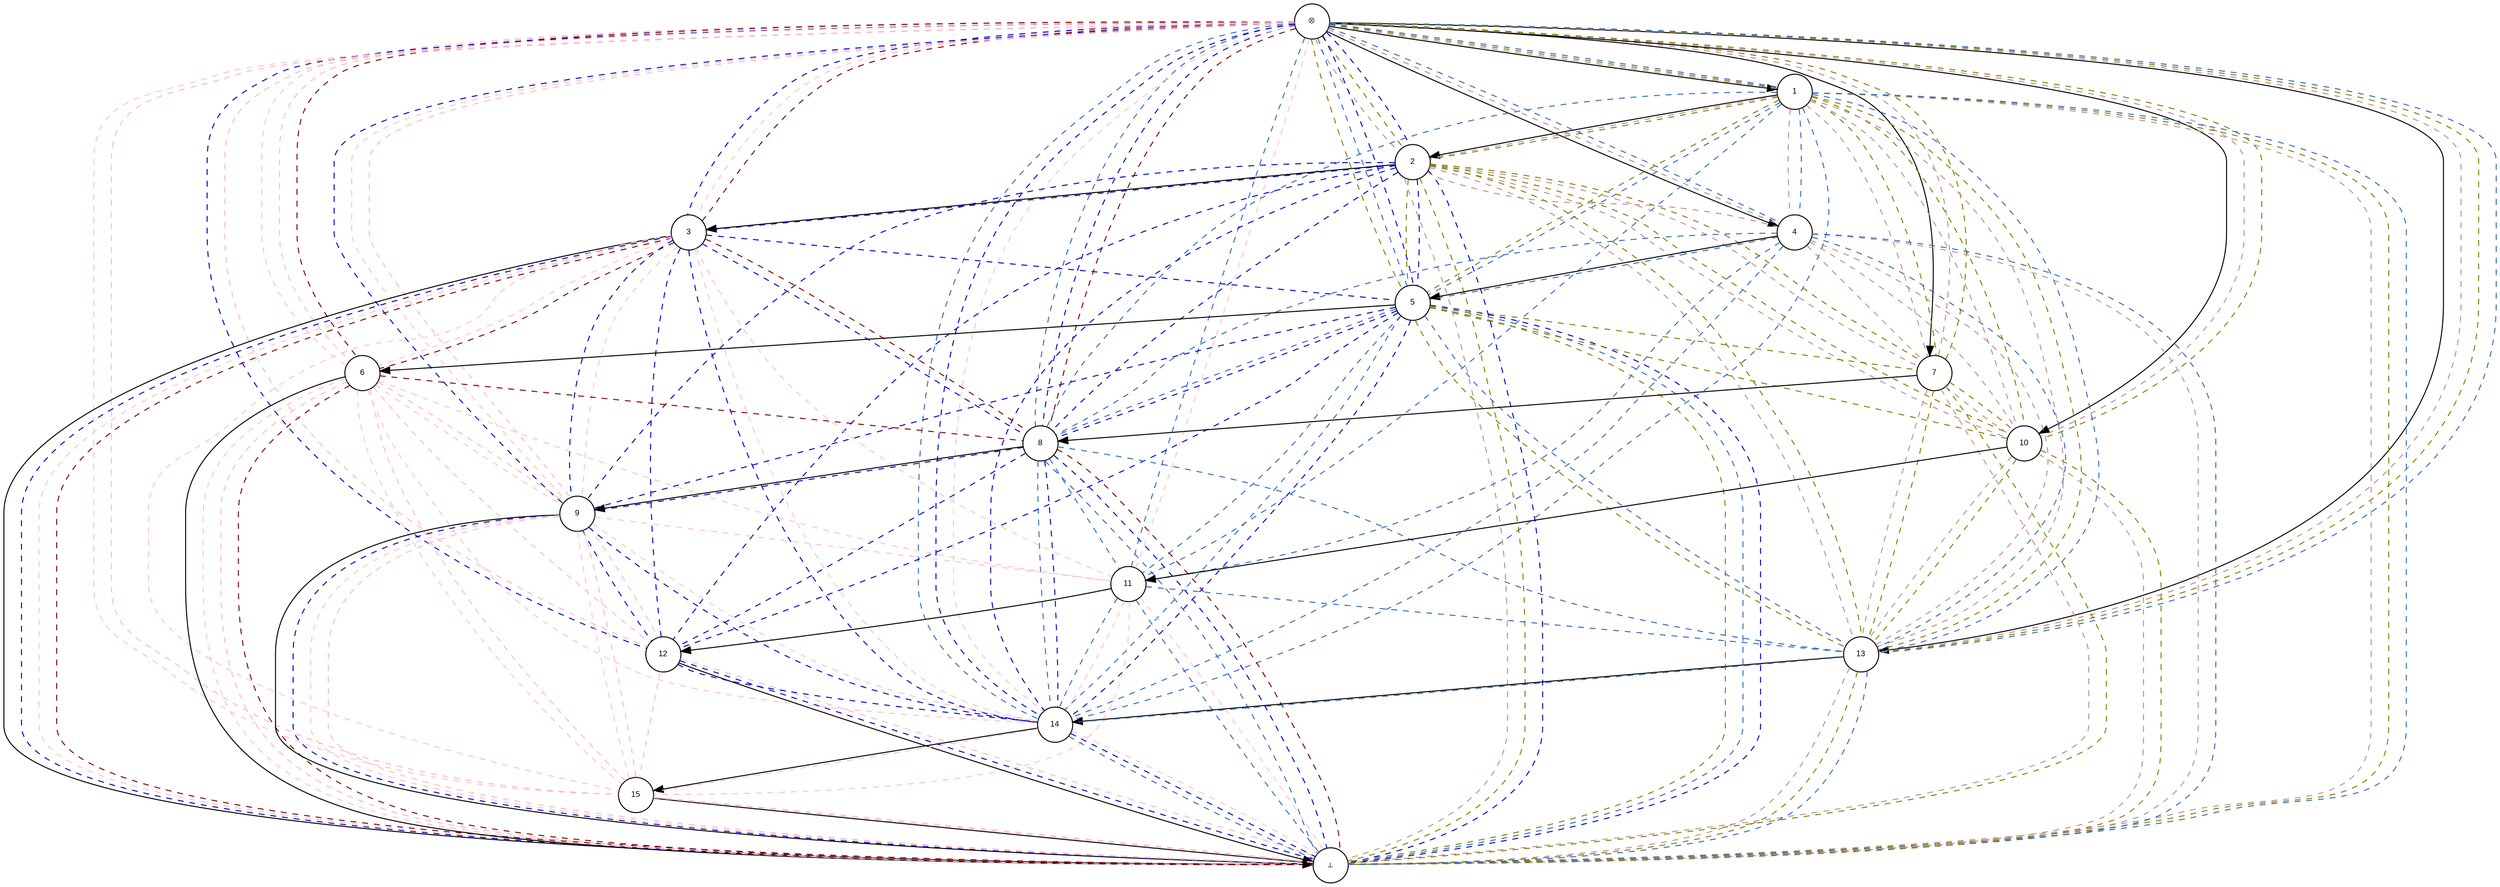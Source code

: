 digraph G {
compound=true
node [fontname="Arial", fontsize=8, shape=circle];
edge [fontname="Arial", fontsize=3];
0 [label="⊗"];
1 [label="⊥"];
2 [label="1"];
3 [label="2"];
4 [label="3"];
5 [label="4"];
6 [label="5"];
7 [label="6"];
8 [label="7"];
9 [label="8"];
10 [label="9"];
11 [label="10"];
12 [label="11"];
13 [label="12"];
14 [label="13"];
15 [label="14"];
16 [label="15"];
0 -> 2 [arrowhead="normal", arrowtail="none"];
2 -> 3 [arrowhead="normal", arrowtail="none"];
3 -> 4 [arrowhead="normal", arrowtail="none"];
4 -> 1 [arrowhead="normal", arrowtail="none"];
0 -> 5 [arrowhead="normal", arrowtail="none"];
5 -> 6 [arrowhead="normal", arrowtail="none"];
6 -> 7 [arrowhead="normal", arrowtail="none"];
7 -> 1 [arrowhead="normal", arrowtail="none"];
0 -> 8 [arrowhead="normal", arrowtail="none"];
8 -> 9 [arrowhead="normal", arrowtail="none"];
9 -> 10 [arrowhead="normal", arrowtail="none"];
10 -> 1 [arrowhead="normal", arrowtail="none"];
0 -> 11 [arrowhead="normal", arrowtail="none"];
11 -> 12 [arrowhead="normal", arrowtail="none"];
12 -> 13 [arrowhead="normal", arrowtail="none"];
13 -> 1 [arrowhead="normal", arrowtail="none"];
0 -> 14 [arrowhead="normal", arrowtail="none"];
14 -> 15 [arrowhead="normal", arrowtail="none"];
15 -> 16 [arrowhead="normal", arrowtail="none"];
16 -> 1 [arrowhead="normal", arrowtail="none"];
2 -> 3 [arrowhead="none", color="#BC8F8FFF", style=dashed, arrowtail="none"];
2 -> 3 [arrowhead="none", color="#808000FF", style=dashed, arrowtail="none"];
2 -> 5 [arrowhead="none", color="#BC8F8FFF", style=dashed, arrowtail="none"];
2 -> 5 [arrowhead="none", color="#316AC5FF", style=dashed, arrowtail="none"];
2 -> 6 [arrowhead="none", color="#808000FF", style=dashed, arrowtail="none"];
2 -> 6 [arrowhead="none", color="#316AC5FF", style=dashed, arrowtail="none"];
2 -> 8 [arrowhead="none", color="#BC8F8FFF", style=dashed, arrowtail="none"];
2 -> 8 [arrowhead="none", color="#808000FF", style=dashed, arrowtail="none"];
2 -> 9 [arrowhead="none", color="#316AC5FF", style=dashed, arrowtail="none"];
2 -> 11 [arrowhead="none", color="#BC8F8FFF", style=dashed, arrowtail="none"];
2 -> 11 [arrowhead="none", color="#808000FF", style=dashed, arrowtail="none"];
2 -> 12 [arrowhead="none", color="#316AC5FF", style=dashed, arrowtail="none"];
2 -> 14 [arrowhead="none", color="#BC8F8FFF", style=dashed, arrowtail="none"];
2 -> 14 [arrowhead="none", color="#808000FF", style=dashed, arrowtail="none"];
2 -> 14 [arrowhead="none", color="#316AC5FF", style=dashed, arrowtail="none"];
2 -> 15 [arrowhead="none", color="#316AC5FF", style=dashed, arrowtail="none"];
3 -> 4 [arrowhead="none", color="#0000CDFF", style=dashed, arrowtail="none"];
3 -> 5 [arrowhead="none", color="#BC8F8FFF", style=dashed, arrowtail="none"];
3 -> 6 [arrowhead="none", color="#808000FF", style=dashed, arrowtail="none"];
3 -> 6 [arrowhead="none", color="#0000CDFF", style=dashed, arrowtail="none"];
3 -> 8 [arrowhead="none", color="#BC8F8FFF", style=dashed, arrowtail="none"];
3 -> 8 [arrowhead="none", color="#808000FF", style=dashed, arrowtail="none"];
3 -> 9 [arrowhead="none", color="#0000CDFF", style=dashed, arrowtail="none"];
3 -> 10 [arrowhead="none", color="#0000CDFF", style=dashed, arrowtail="none"];
3 -> 11 [arrowhead="none", color="#BC8F8FFF", style=dashed, arrowtail="none"];
3 -> 11 [arrowhead="none", color="#808000FF", style=dashed, arrowtail="none"];
3 -> 13 [arrowhead="none", color="#0000CDFF", style=dashed, arrowtail="none"];
3 -> 14 [arrowhead="none", color="#BC8F8FFF", style=dashed, arrowtail="none"];
3 -> 14 [arrowhead="none", color="#808000FF", style=dashed, arrowtail="none"];
3 -> 15 [arrowhead="none", color="#0000CDFF", style=dashed, arrowtail="none"];
4 -> 6 [arrowhead="none", color="#0000CDFF", style=dashed, arrowtail="none"];
4 -> 7 [arrowhead="none", color="#FFC0CBFF", style=dashed, arrowtail="none"];
4 -> 7 [arrowhead="none", color="#800000FF", style=dashed, arrowtail="none"];
4 -> 9 [arrowhead="none", color="#0000CDFF", style=dashed, arrowtail="none"];
4 -> 9 [arrowhead="none", color="#800000FF", style=dashed, arrowtail="none"];
4 -> 10 [arrowhead="none", color="#0000CDFF", style=dashed, arrowtail="none"];
4 -> 10 [arrowhead="none", color="#FFC0CBFF", style=dashed, arrowtail="none"];
4 -> 12 [arrowhead="none", color="#FFC0CBFF", style=dashed, arrowtail="none"];
4 -> 13 [arrowhead="none", color="#0000CDFF", style=dashed, arrowtail="none"];
4 -> 15 [arrowhead="none", color="#0000CDFF", style=dashed, arrowtail="none"];
4 -> 15 [arrowhead="none", color="#FFC0CBFF", style=dashed, arrowtail="none"];
4 -> 16 [arrowhead="none", color="#FFC0CBFF", style=dashed, arrowtail="none"];
5 -> 6 [arrowhead="none", color="#316AC5FF", style=dashed, arrowtail="none"];
5 -> 8 [arrowhead="none", color="#BC8F8FFF", style=dashed, arrowtail="none"];
5 -> 9 [arrowhead="none", color="#316AC5FF", style=dashed, arrowtail="none"];
5 -> 11 [arrowhead="none", color="#BC8F8FFF", style=dashed, arrowtail="none"];
5 -> 12 [arrowhead="none", color="#316AC5FF", style=dashed, arrowtail="none"];
5 -> 14 [arrowhead="none", color="#BC8F8FFF", style=dashed, arrowtail="none"];
5 -> 14 [arrowhead="none", color="#316AC5FF", style=dashed, arrowtail="none"];
5 -> 15 [arrowhead="none", color="#316AC5FF", style=dashed, arrowtail="none"];
6 -> 8 [arrowhead="none", color="#808000FF", style=dashed, arrowtail="none"];
6 -> 9 [arrowhead="none", color="#316AC5FF", style=dashed, arrowtail="none"];
6 -> 9 [arrowhead="none", color="#0000CDFF", style=dashed, arrowtail="none"];
6 -> 10 [arrowhead="none", color="#0000CDFF", style=dashed, arrowtail="none"];
6 -> 11 [arrowhead="none", color="#808000FF", style=dashed, arrowtail="none"];
6 -> 12 [arrowhead="none", color="#316AC5FF", style=dashed, arrowtail="none"];
6 -> 13 [arrowhead="none", color="#0000CDFF", style=dashed, arrowtail="none"];
6 -> 14 [arrowhead="none", color="#808000FF", style=dashed, arrowtail="none"];
6 -> 14 [arrowhead="none", color="#316AC5FF", style=dashed, arrowtail="none"];
6 -> 15 [arrowhead="none", color="#316AC5FF", style=dashed, arrowtail="none"];
6 -> 15 [arrowhead="none", color="#0000CDFF", style=dashed, arrowtail="none"];
7 -> 9 [arrowhead="none", color="#800000FF", style=dashed, arrowtail="none"];
7 -> 10 [arrowhead="none", color="#FFC0CBFF", style=dashed, arrowtail="none"];
7 -> 10 [arrowhead="none", color="#FFB6C1FF", style=dashed, arrowtail="none"];
7 -> 12 [arrowhead="none", color="#FFC0CBFF", style=dashed, arrowtail="none"];
7 -> 13 [arrowhead="none", color="#FFB6C1FF", style=dashed, arrowtail="none"];
7 -> 15 [arrowhead="none", color="#FFC0CBFF", style=dashed, arrowtail="none"];
7 -> 16 [arrowhead="none", color="#FFC0CBFF", style=dashed, arrowtail="none"];
7 -> 16 [arrowhead="none", color="#FFB6C1FF", style=dashed, arrowtail="none"];
8 -> 11 [arrowhead="none", color="#BC8F8FFF", style=dashed, arrowtail="none"];
8 -> 11 [arrowhead="none", color="#808000FF", style=dashed, arrowtail="none"];
8 -> 14 [arrowhead="none", color="#BC8F8FFF", style=dashed, arrowtail="none"];
8 -> 14 [arrowhead="none", color="#808000FF", style=dashed, arrowtail="none"];
9 -> 10 [arrowhead="none", color="#0000CDFF", style=dashed, arrowtail="none"];
9 -> 12 [arrowhead="none", color="#316AC5FF", style=dashed, arrowtail="none"];
9 -> 13 [arrowhead="none", color="#0000CDFF", style=dashed, arrowtail="none"];
9 -> 14 [arrowhead="none", color="#316AC5FF", style=dashed, arrowtail="none"];
9 -> 15 [arrowhead="none", color="#316AC5FF", style=dashed, arrowtail="none"];
9 -> 15 [arrowhead="none", color="#0000CDFF", style=dashed, arrowtail="none"];
10 -> 12 [arrowhead="none", color="#FFC0CBFF", style=dashed, arrowtail="none"];
10 -> 13 [arrowhead="none", color="#0000CDFF", style=dashed, arrowtail="none"];
10 -> 13 [arrowhead="none", color="#FFB6C1FF", style=dashed, arrowtail="none"];
10 -> 15 [arrowhead="none", color="#0000CDFF", style=dashed, arrowtail="none"];
10 -> 15 [arrowhead="none", color="#FFC0CBFF", style=dashed, arrowtail="none"];
10 -> 16 [arrowhead="none", color="#FFC0CBFF", style=dashed, arrowtail="none"];
10 -> 16 [arrowhead="none", color="#FFB6C1FF", style=dashed, arrowtail="none"];
11 -> 14 [arrowhead="none", color="#BC8F8FFF", style=dashed, arrowtail="none"];
11 -> 14 [arrowhead="none", color="#808000FF", style=dashed, arrowtail="none"];
12 -> 14 [arrowhead="none", color="#316AC5FF", style=dashed, arrowtail="none"];
12 -> 15 [arrowhead="none", color="#316AC5FF", style=dashed, arrowtail="none"];
12 -> 15 [arrowhead="none", color="#FFC0CBFF", style=dashed, arrowtail="none"];
12 -> 16 [arrowhead="none", color="#FFC0CBFF", style=dashed, arrowtail="none"];
13 -> 15 [arrowhead="none", color="#0000CDFF", style=dashed, arrowtail="none"];
13 -> 16 [arrowhead="none", color="#FFB6C1FF", style=dashed, arrowtail="none"];
14 -> 15 [arrowhead="none", color="#316AC5FF", style=dashed, arrowtail="none"];
15 -> 16 [arrowhead="none", color="#FFC0CBFF", style=dashed, arrowtail="none"];
0 -> 2 [arrowhead="none", color="#BC8F8FFF", style=dashed, arrowtail="none"];
2 -> 1 [arrowhead="none", color="#BC8F8FFF", style=dashed, arrowtail="none"];
0 -> 2 [arrowhead="none", color="#808000FF", style=dashed, arrowtail="none"];
2 -> 1 [arrowhead="none", color="#808000FF", style=dashed, arrowtail="none"];
0 -> 2 [arrowhead="none", color="#316AC5FF", style=dashed, arrowtail="none"];
2 -> 1 [arrowhead="none", color="#316AC5FF", style=dashed, arrowtail="none"];
0 -> 3 [arrowhead="none", color="#BC8F8FFF", style=dashed, arrowtail="none"];
3 -> 1 [arrowhead="none", color="#BC8F8FFF", style=dashed, arrowtail="none"];
0 -> 3 [arrowhead="none", color="#808000FF", style=dashed, arrowtail="none"];
3 -> 1 [arrowhead="none", color="#808000FF", style=dashed, arrowtail="none"];
0 -> 3 [arrowhead="none", color="#0000CDFF", style=dashed, arrowtail="none"];
3 -> 1 [arrowhead="none", color="#0000CDFF", style=dashed, arrowtail="none"];
0 -> 4 [arrowhead="none", color="#0000CDFF", style=dashed, arrowtail="none"];
4 -> 1 [arrowhead="none", color="#0000CDFF", style=dashed, arrowtail="none"];
0 -> 4 [arrowhead="none", color="#FFC0CBFF", style=dashed, arrowtail="none"];
4 -> 1 [arrowhead="none", color="#FFC0CBFF", style=dashed, arrowtail="none"];
0 -> 4 [arrowhead="none", color="#800000FF", style=dashed, arrowtail="none"];
4 -> 1 [arrowhead="none", color="#800000FF", style=dashed, arrowtail="none"];
0 -> 5 [arrowhead="none", color="#BC8F8FFF", style=dashed, arrowtail="none"];
5 -> 1 [arrowhead="none", color="#BC8F8FFF", style=dashed, arrowtail="none"];
0 -> 5 [arrowhead="none", color="#316AC5FF", style=dashed, arrowtail="none"];
5 -> 1 [arrowhead="none", color="#316AC5FF", style=dashed, arrowtail="none"];
0 -> 6 [arrowhead="none", color="#808000FF", style=dashed, arrowtail="none"];
6 -> 1 [arrowhead="none", color="#808000FF", style=dashed, arrowtail="none"];
0 -> 6 [arrowhead="none", color="#316AC5FF", style=dashed, arrowtail="none"];
6 -> 1 [arrowhead="none", color="#316AC5FF", style=dashed, arrowtail="none"];
0 -> 6 [arrowhead="none", color="#0000CDFF", style=dashed, arrowtail="none"];
6 -> 1 [arrowhead="none", color="#0000CDFF", style=dashed, arrowtail="none"];
0 -> 7 [arrowhead="none", color="#FFC0CBFF", style=dashed, arrowtail="none"];
7 -> 1 [arrowhead="none", color="#FFC0CBFF", style=dashed, arrowtail="none"];
0 -> 7 [arrowhead="none", color="#FFB6C1FF", style=dashed, arrowtail="none"];
7 -> 1 [arrowhead="none", color="#FFB6C1FF", style=dashed, arrowtail="none"];
0 -> 7 [arrowhead="none", color="#800000FF", style=dashed, arrowtail="none"];
7 -> 1 [arrowhead="none", color="#800000FF", style=dashed, arrowtail="none"];
0 -> 8 [arrowhead="none", color="#BC8F8FFF", style=dashed, arrowtail="none"];
8 -> 1 [arrowhead="none", color="#BC8F8FFF", style=dashed, arrowtail="none"];
0 -> 8 [arrowhead="none", color="#808000FF", style=dashed, arrowtail="none"];
8 -> 1 [arrowhead="none", color="#808000FF", style=dashed, arrowtail="none"];
0 -> 9 [arrowhead="none", color="#316AC5FF", style=dashed, arrowtail="none"];
9 -> 1 [arrowhead="none", color="#316AC5FF", style=dashed, arrowtail="none"];
0 -> 9 [arrowhead="none", color="#0000CDFF", style=dashed, arrowtail="none"];
9 -> 1 [arrowhead="none", color="#0000CDFF", style=dashed, arrowtail="none"];
0 -> 9 [arrowhead="none", color="#800000FF", style=dashed, arrowtail="none"];
9 -> 1 [arrowhead="none", color="#800000FF", style=dashed, arrowtail="none"];
0 -> 10 [arrowhead="none", color="#0000CDFF", style=dashed, arrowtail="none"];
10 -> 1 [arrowhead="none", color="#0000CDFF", style=dashed, arrowtail="none"];
0 -> 10 [arrowhead="none", color="#FFC0CBFF", style=dashed, arrowtail="none"];
10 -> 1 [arrowhead="none", color="#FFC0CBFF", style=dashed, arrowtail="none"];
0 -> 10 [arrowhead="none", color="#FFB6C1FF", style=dashed, arrowtail="none"];
10 -> 1 [arrowhead="none", color="#FFB6C1FF", style=dashed, arrowtail="none"];
0 -> 11 [arrowhead="none", color="#BC8F8FFF", style=dashed, arrowtail="none"];
11 -> 1 [arrowhead="none", color="#BC8F8FFF", style=dashed, arrowtail="none"];
0 -> 11 [arrowhead="none", color="#808000FF", style=dashed, arrowtail="none"];
11 -> 1 [arrowhead="none", color="#808000FF", style=dashed, arrowtail="none"];
0 -> 12 [arrowhead="none", color="#316AC5FF", style=dashed, arrowtail="none"];
12 -> 1 [arrowhead="none", color="#316AC5FF", style=dashed, arrowtail="none"];
0 -> 12 [arrowhead="none", color="#FFC0CBFF", style=dashed, arrowtail="none"];
12 -> 1 [arrowhead="none", color="#FFC0CBFF", style=dashed, arrowtail="none"];
0 -> 13 [arrowhead="none", color="#0000CDFF", style=dashed, arrowtail="none"];
13 -> 1 [arrowhead="none", color="#0000CDFF", style=dashed, arrowtail="none"];
0 -> 13 [arrowhead="none", color="#FFB6C1FF", style=dashed, arrowtail="none"];
13 -> 1 [arrowhead="none", color="#FFB6C1FF", style=dashed, arrowtail="none"];
0 -> 14 [arrowhead="none", color="#BC8F8FFF", style=dashed, arrowtail="none"];
14 -> 1 [arrowhead="none", color="#BC8F8FFF", style=dashed, arrowtail="none"];
0 -> 14 [arrowhead="none", color="#808000FF", style=dashed, arrowtail="none"];
14 -> 1 [arrowhead="none", color="#808000FF", style=dashed, arrowtail="none"];
0 -> 14 [arrowhead="none", color="#316AC5FF", style=dashed, arrowtail="none"];
14 -> 1 [arrowhead="none", color="#316AC5FF", style=dashed, arrowtail="none"];
0 -> 15 [arrowhead="none", color="#316AC5FF", style=dashed, arrowtail="none"];
15 -> 1 [arrowhead="none", color="#316AC5FF", style=dashed, arrowtail="none"];
0 -> 15 [arrowhead="none", color="#0000CDFF", style=dashed, arrowtail="none"];
15 -> 1 [arrowhead="none", color="#0000CDFF", style=dashed, arrowtail="none"];
0 -> 15 [arrowhead="none", color="#FFC0CBFF", style=dashed, arrowtail="none"];
15 -> 1 [arrowhead="none", color="#FFC0CBFF", style=dashed, arrowtail="none"];
0 -> 16 [arrowhead="none", color="#FFC0CBFF", style=dashed, arrowtail="none"];
16 -> 1 [arrowhead="none", color="#FFC0CBFF", style=dashed, arrowtail="none"];
0 -> 16 [arrowhead="none", color="#FFB6C1FF", style=dashed, arrowtail="none"];
16 -> 1 [arrowhead="none", color="#FFB6C1FF", style=dashed, arrowtail="none"];
}